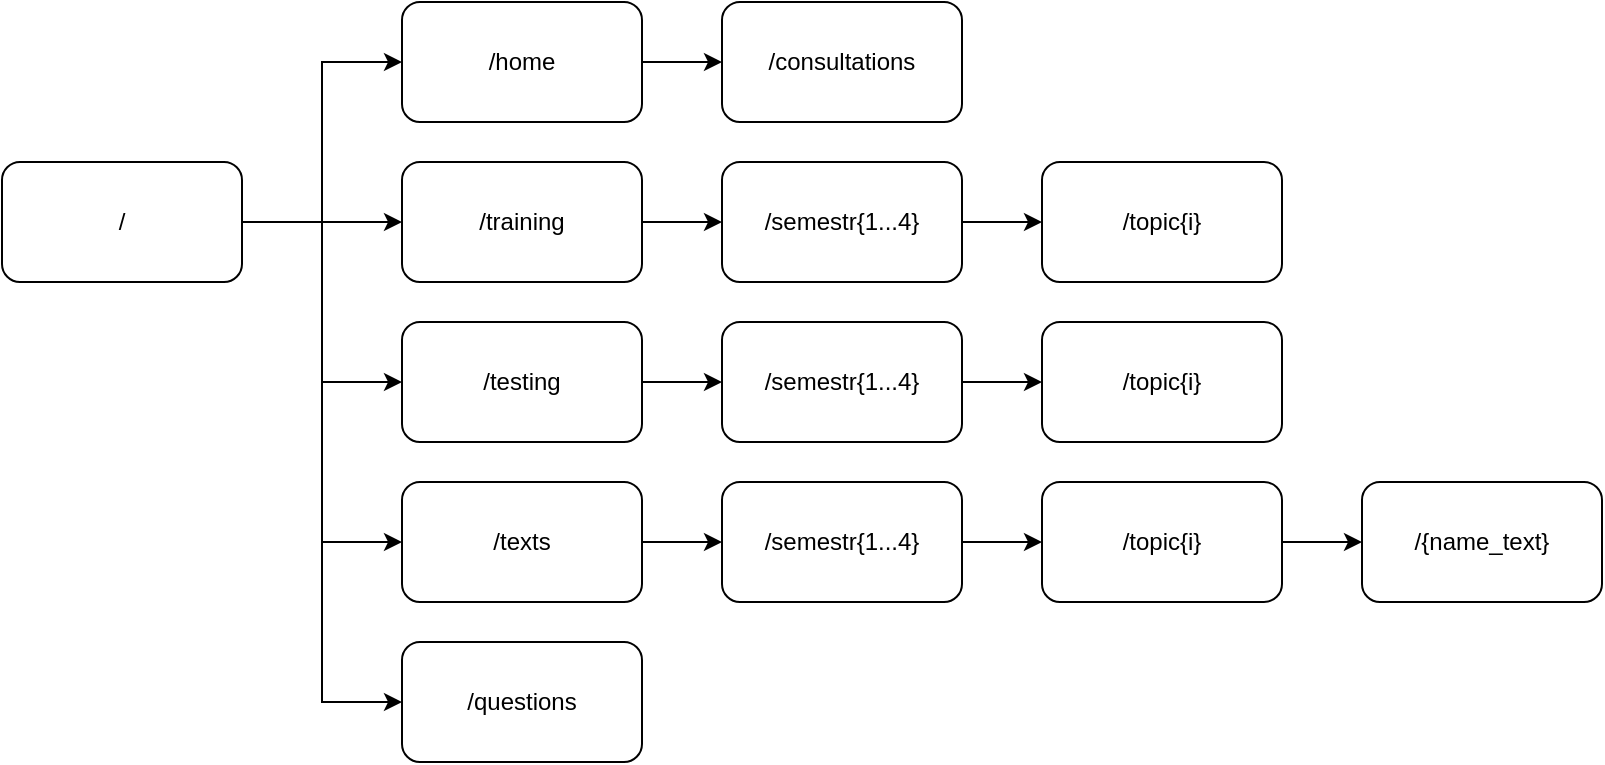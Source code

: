 <mxfile version="21.1.4" type="github">
  <diagram name="Страница 1" id="_F4au6lMTm3js5k43DV5">
    <mxGraphModel dx="1114" dy="591" grid="1" gridSize="10" guides="1" tooltips="1" connect="1" arrows="1" fold="1" page="1" pageScale="1" pageWidth="827" pageHeight="1169" math="0" shadow="0">
      <root>
        <mxCell id="0" />
        <mxCell id="1" parent="0" />
        <mxCell id="_tGOgu5r2pFKazgzHHQ3-3" style="edgeStyle=orthogonalEdgeStyle;rounded=0;orthogonalLoop=1;jettySize=auto;html=1;exitX=1;exitY=0.5;exitDx=0;exitDy=0;entryX=0;entryY=0.5;entryDx=0;entryDy=0;" edge="1" parent="1" source="_tGOgu5r2pFKazgzHHQ3-1" target="_tGOgu5r2pFKazgzHHQ3-2">
          <mxGeometry relative="1" as="geometry" />
        </mxCell>
        <mxCell id="_tGOgu5r2pFKazgzHHQ3-5" style="edgeStyle=orthogonalEdgeStyle;rounded=0;orthogonalLoop=1;jettySize=auto;html=1;exitX=1;exitY=0.5;exitDx=0;exitDy=0;entryX=0;entryY=0.5;entryDx=0;entryDy=0;" edge="1" parent="1" source="_tGOgu5r2pFKazgzHHQ3-1" target="_tGOgu5r2pFKazgzHHQ3-4">
          <mxGeometry relative="1" as="geometry" />
        </mxCell>
        <mxCell id="_tGOgu5r2pFKazgzHHQ3-7" style="edgeStyle=orthogonalEdgeStyle;rounded=0;orthogonalLoop=1;jettySize=auto;html=1;exitX=1;exitY=0.5;exitDx=0;exitDy=0;entryX=0;entryY=0.5;entryDx=0;entryDy=0;" edge="1" parent="1" source="_tGOgu5r2pFKazgzHHQ3-1" target="_tGOgu5r2pFKazgzHHQ3-6">
          <mxGeometry relative="1" as="geometry" />
        </mxCell>
        <mxCell id="_tGOgu5r2pFKazgzHHQ3-9" style="edgeStyle=orthogonalEdgeStyle;rounded=0;orthogonalLoop=1;jettySize=auto;html=1;exitX=1;exitY=0.5;exitDx=0;exitDy=0;entryX=0;entryY=0.5;entryDx=0;entryDy=0;" edge="1" parent="1" source="_tGOgu5r2pFKazgzHHQ3-1" target="_tGOgu5r2pFKazgzHHQ3-8">
          <mxGeometry relative="1" as="geometry" />
        </mxCell>
        <mxCell id="_tGOgu5r2pFKazgzHHQ3-11" style="edgeStyle=orthogonalEdgeStyle;rounded=0;orthogonalLoop=1;jettySize=auto;html=1;exitX=1;exitY=0.5;exitDx=0;exitDy=0;entryX=0;entryY=0.5;entryDx=0;entryDy=0;" edge="1" parent="1" source="_tGOgu5r2pFKazgzHHQ3-1" target="_tGOgu5r2pFKazgzHHQ3-10">
          <mxGeometry relative="1" as="geometry" />
        </mxCell>
        <mxCell id="_tGOgu5r2pFKazgzHHQ3-1" value="/" style="rounded=1;whiteSpace=wrap;html=1;" vertex="1" parent="1">
          <mxGeometry x="70" y="110" width="120" height="60" as="geometry" />
        </mxCell>
        <mxCell id="_tGOgu5r2pFKazgzHHQ3-27" style="edgeStyle=orthogonalEdgeStyle;rounded=0;orthogonalLoop=1;jettySize=auto;html=1;exitX=1;exitY=0.5;exitDx=0;exitDy=0;entryX=0;entryY=0.5;entryDx=0;entryDy=0;" edge="1" parent="1" source="_tGOgu5r2pFKazgzHHQ3-2" target="_tGOgu5r2pFKazgzHHQ3-26">
          <mxGeometry relative="1" as="geometry" />
        </mxCell>
        <mxCell id="_tGOgu5r2pFKazgzHHQ3-2" value="/home" style="rounded=1;whiteSpace=wrap;html=1;" vertex="1" parent="1">
          <mxGeometry x="270" y="30" width="120" height="60" as="geometry" />
        </mxCell>
        <mxCell id="_tGOgu5r2pFKazgzHHQ3-14" style="edgeStyle=orthogonalEdgeStyle;rounded=0;orthogonalLoop=1;jettySize=auto;html=1;exitX=1;exitY=0.5;exitDx=0;exitDy=0;entryX=0;entryY=0.5;entryDx=0;entryDy=0;" edge="1" parent="1" source="_tGOgu5r2pFKazgzHHQ3-4" target="_tGOgu5r2pFKazgzHHQ3-13">
          <mxGeometry relative="1" as="geometry" />
        </mxCell>
        <mxCell id="_tGOgu5r2pFKazgzHHQ3-4" value="/training" style="rounded=1;whiteSpace=wrap;html=1;" vertex="1" parent="1">
          <mxGeometry x="270" y="110" width="120" height="60" as="geometry" />
        </mxCell>
        <mxCell id="_tGOgu5r2pFKazgzHHQ3-18" style="edgeStyle=orthogonalEdgeStyle;rounded=0;orthogonalLoop=1;jettySize=auto;html=1;exitX=1;exitY=0.5;exitDx=0;exitDy=0;entryX=0;entryY=0.5;entryDx=0;entryDy=0;" edge="1" parent="1" source="_tGOgu5r2pFKazgzHHQ3-6" target="_tGOgu5r2pFKazgzHHQ3-16">
          <mxGeometry relative="1" as="geometry" />
        </mxCell>
        <mxCell id="_tGOgu5r2pFKazgzHHQ3-6" value="/testing" style="rounded=1;whiteSpace=wrap;html=1;" vertex="1" parent="1">
          <mxGeometry x="270" y="190" width="120" height="60" as="geometry" />
        </mxCell>
        <mxCell id="_tGOgu5r2pFKazgzHHQ3-22" style="edgeStyle=orthogonalEdgeStyle;rounded=0;orthogonalLoop=1;jettySize=auto;html=1;exitX=1;exitY=0.5;exitDx=0;exitDy=0;entryX=0;entryY=0.5;entryDx=0;entryDy=0;" edge="1" parent="1" source="_tGOgu5r2pFKazgzHHQ3-8" target="_tGOgu5r2pFKazgzHHQ3-20">
          <mxGeometry relative="1" as="geometry" />
        </mxCell>
        <mxCell id="_tGOgu5r2pFKazgzHHQ3-8" value="/texts" style="rounded=1;whiteSpace=wrap;html=1;" vertex="1" parent="1">
          <mxGeometry x="270" y="270" width="120" height="60" as="geometry" />
        </mxCell>
        <mxCell id="_tGOgu5r2pFKazgzHHQ3-10" value="/questions" style="rounded=1;whiteSpace=wrap;html=1;" vertex="1" parent="1">
          <mxGeometry x="270" y="350" width="120" height="60" as="geometry" />
        </mxCell>
        <mxCell id="_tGOgu5r2pFKazgzHHQ3-12" value="/topic{i}" style="rounded=1;whiteSpace=wrap;html=1;" vertex="1" parent="1">
          <mxGeometry x="590" y="110" width="120" height="60" as="geometry" />
        </mxCell>
        <mxCell id="_tGOgu5r2pFKazgzHHQ3-15" style="edgeStyle=orthogonalEdgeStyle;rounded=0;orthogonalLoop=1;jettySize=auto;html=1;exitX=1;exitY=0.5;exitDx=0;exitDy=0;entryX=0;entryY=0.5;entryDx=0;entryDy=0;" edge="1" parent="1" source="_tGOgu5r2pFKazgzHHQ3-13" target="_tGOgu5r2pFKazgzHHQ3-12">
          <mxGeometry relative="1" as="geometry" />
        </mxCell>
        <mxCell id="_tGOgu5r2pFKazgzHHQ3-13" value="/semestr{1...4}" style="rounded=1;whiteSpace=wrap;html=1;" vertex="1" parent="1">
          <mxGeometry x="430" y="110" width="120" height="60" as="geometry" />
        </mxCell>
        <mxCell id="_tGOgu5r2pFKazgzHHQ3-19" style="edgeStyle=orthogonalEdgeStyle;rounded=0;orthogonalLoop=1;jettySize=auto;html=1;exitX=1;exitY=0.5;exitDx=0;exitDy=0;entryX=0;entryY=0.5;entryDx=0;entryDy=0;" edge="1" parent="1" source="_tGOgu5r2pFKazgzHHQ3-16" target="_tGOgu5r2pFKazgzHHQ3-17">
          <mxGeometry relative="1" as="geometry" />
        </mxCell>
        <mxCell id="_tGOgu5r2pFKazgzHHQ3-16" value="/semestr{1...4}" style="rounded=1;whiteSpace=wrap;html=1;" vertex="1" parent="1">
          <mxGeometry x="430" y="190" width="120" height="60" as="geometry" />
        </mxCell>
        <mxCell id="_tGOgu5r2pFKazgzHHQ3-17" value="/topic{i}" style="rounded=1;whiteSpace=wrap;html=1;" vertex="1" parent="1">
          <mxGeometry x="590" y="190" width="120" height="60" as="geometry" />
        </mxCell>
        <mxCell id="_tGOgu5r2pFKazgzHHQ3-23" style="edgeStyle=orthogonalEdgeStyle;rounded=0;orthogonalLoop=1;jettySize=auto;html=1;exitX=1;exitY=0.5;exitDx=0;exitDy=0;entryX=0;entryY=0.5;entryDx=0;entryDy=0;" edge="1" parent="1" source="_tGOgu5r2pFKazgzHHQ3-20" target="_tGOgu5r2pFKazgzHHQ3-21">
          <mxGeometry relative="1" as="geometry" />
        </mxCell>
        <mxCell id="_tGOgu5r2pFKazgzHHQ3-20" value="/semestr{1...4}" style="rounded=1;whiteSpace=wrap;html=1;" vertex="1" parent="1">
          <mxGeometry x="430" y="270" width="120" height="60" as="geometry" />
        </mxCell>
        <mxCell id="_tGOgu5r2pFKazgzHHQ3-25" style="edgeStyle=orthogonalEdgeStyle;rounded=0;orthogonalLoop=1;jettySize=auto;html=1;exitX=1;exitY=0.5;exitDx=0;exitDy=0;entryX=0;entryY=0.5;entryDx=0;entryDy=0;" edge="1" parent="1" source="_tGOgu5r2pFKazgzHHQ3-21" target="_tGOgu5r2pFKazgzHHQ3-24">
          <mxGeometry relative="1" as="geometry" />
        </mxCell>
        <mxCell id="_tGOgu5r2pFKazgzHHQ3-21" value="/topic{i}" style="rounded=1;whiteSpace=wrap;html=1;" vertex="1" parent="1">
          <mxGeometry x="590" y="270" width="120" height="60" as="geometry" />
        </mxCell>
        <mxCell id="_tGOgu5r2pFKazgzHHQ3-24" value="/{name_text}" style="rounded=1;whiteSpace=wrap;html=1;" vertex="1" parent="1">
          <mxGeometry x="750" y="270" width="120" height="60" as="geometry" />
        </mxCell>
        <mxCell id="_tGOgu5r2pFKazgzHHQ3-26" value="/consultations" style="rounded=1;whiteSpace=wrap;html=1;" vertex="1" parent="1">
          <mxGeometry x="430" y="30" width="120" height="60" as="geometry" />
        </mxCell>
      </root>
    </mxGraphModel>
  </diagram>
</mxfile>
